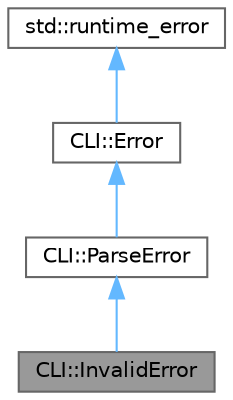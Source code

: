digraph "CLI::InvalidError"
{
 // LATEX_PDF_SIZE
  bgcolor="transparent";
  edge [fontname=Helvetica,fontsize=10,labelfontname=Helvetica,labelfontsize=10];
  node [fontname=Helvetica,fontsize=10,shape=box,height=0.2,width=0.4];
  Node1 [id="Node000001",label="CLI::InvalidError",height=0.2,width=0.4,color="gray40", fillcolor="grey60", style="filled", fontcolor="black",tooltip="Thrown when validation fails before parsing"];
  Node2 -> Node1 [id="edge1_Node000001_Node000002",dir="back",color="steelblue1",style="solid",tooltip=" "];
  Node2 [id="Node000002",label="CLI::ParseError",height=0.2,width=0.4,color="gray40", fillcolor="white", style="filled",URL="$class_c_l_i_1_1_parse_error.html",tooltip="Anything that can error in Parse"];
  Node3 -> Node2 [id="edge2_Node000002_Node000003",dir="back",color="steelblue1",style="solid",tooltip=" "];
  Node3 [id="Node000003",label="CLI::Error",height=0.2,width=0.4,color="gray40", fillcolor="white", style="filled",URL="$class_c_l_i_1_1_error.html",tooltip="All errors derive from this one"];
  Node4 -> Node3 [id="edge3_Node000003_Node000004",dir="back",color="steelblue1",style="solid",tooltip=" "];
  Node4 [id="Node000004",label="std::runtime_error",height=0.2,width=0.4,color="gray40", fillcolor="white", style="filled",tooltip=" "];
}
